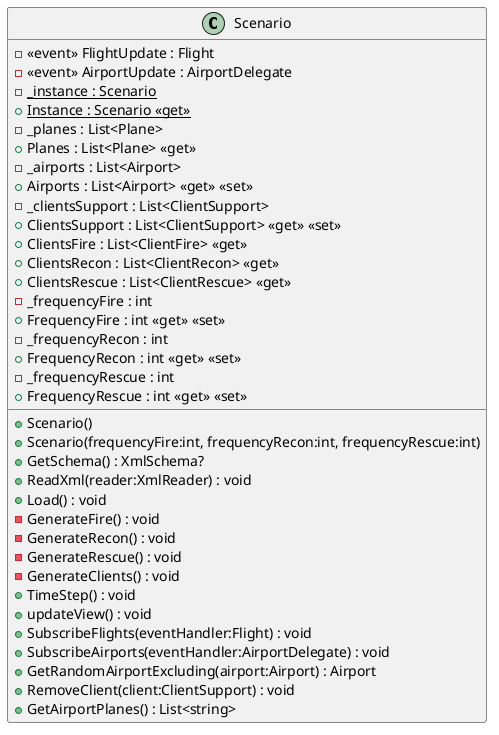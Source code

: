 @startuml
class Scenario {
    -  <<event>> FlightUpdate : Flight 
    -  <<event>> AirportUpdate : AirportDelegate 
    - {static} _instance : Scenario
    + {static} Instance : Scenario <<get>>
    - _planes : List<Plane>
    + Planes : List<Plane> <<get>>
    - _airports : List<Airport>
    + Airports : List<Airport> <<get>> <<set>>
    - _clientsSupport : List<ClientSupport>
    + ClientsSupport : List<ClientSupport> <<get>> <<set>>
    + ClientsFire : List<ClientFire> <<get>>
    + ClientsRecon : List<ClientRecon> <<get>>
    + ClientsRescue : List<ClientRescue> <<get>>
    - _frequencyFire : int
    + FrequencyFire : int <<get>> <<set>>
    - _frequencyRecon : int
    + FrequencyRecon : int <<get>> <<set>>
    - _frequencyRescue : int
    + FrequencyRescue : int <<get>> <<set>>
    + Scenario()
    + Scenario(frequencyFire:int, frequencyRecon:int, frequencyRescue:int)
    + GetSchema() : XmlSchema?
    + ReadXml(reader:XmlReader) : void
    + Load() : void
    - GenerateFire() : void
    - GenerateRecon() : void
    - GenerateRescue() : void
    - GenerateClients() : void
    + TimeStep() : void
    + updateView() : void
    + SubscribeFlights(eventHandler:Flight) : void
    + SubscribeAirports(eventHandler:AirportDelegate) : void
    + GetRandomAirportExcluding(airport:Airport) : Airport
    + RemoveClient(client:ClientSupport) : void
    + GetAirportPlanes() : List<string>
}
@enduml
